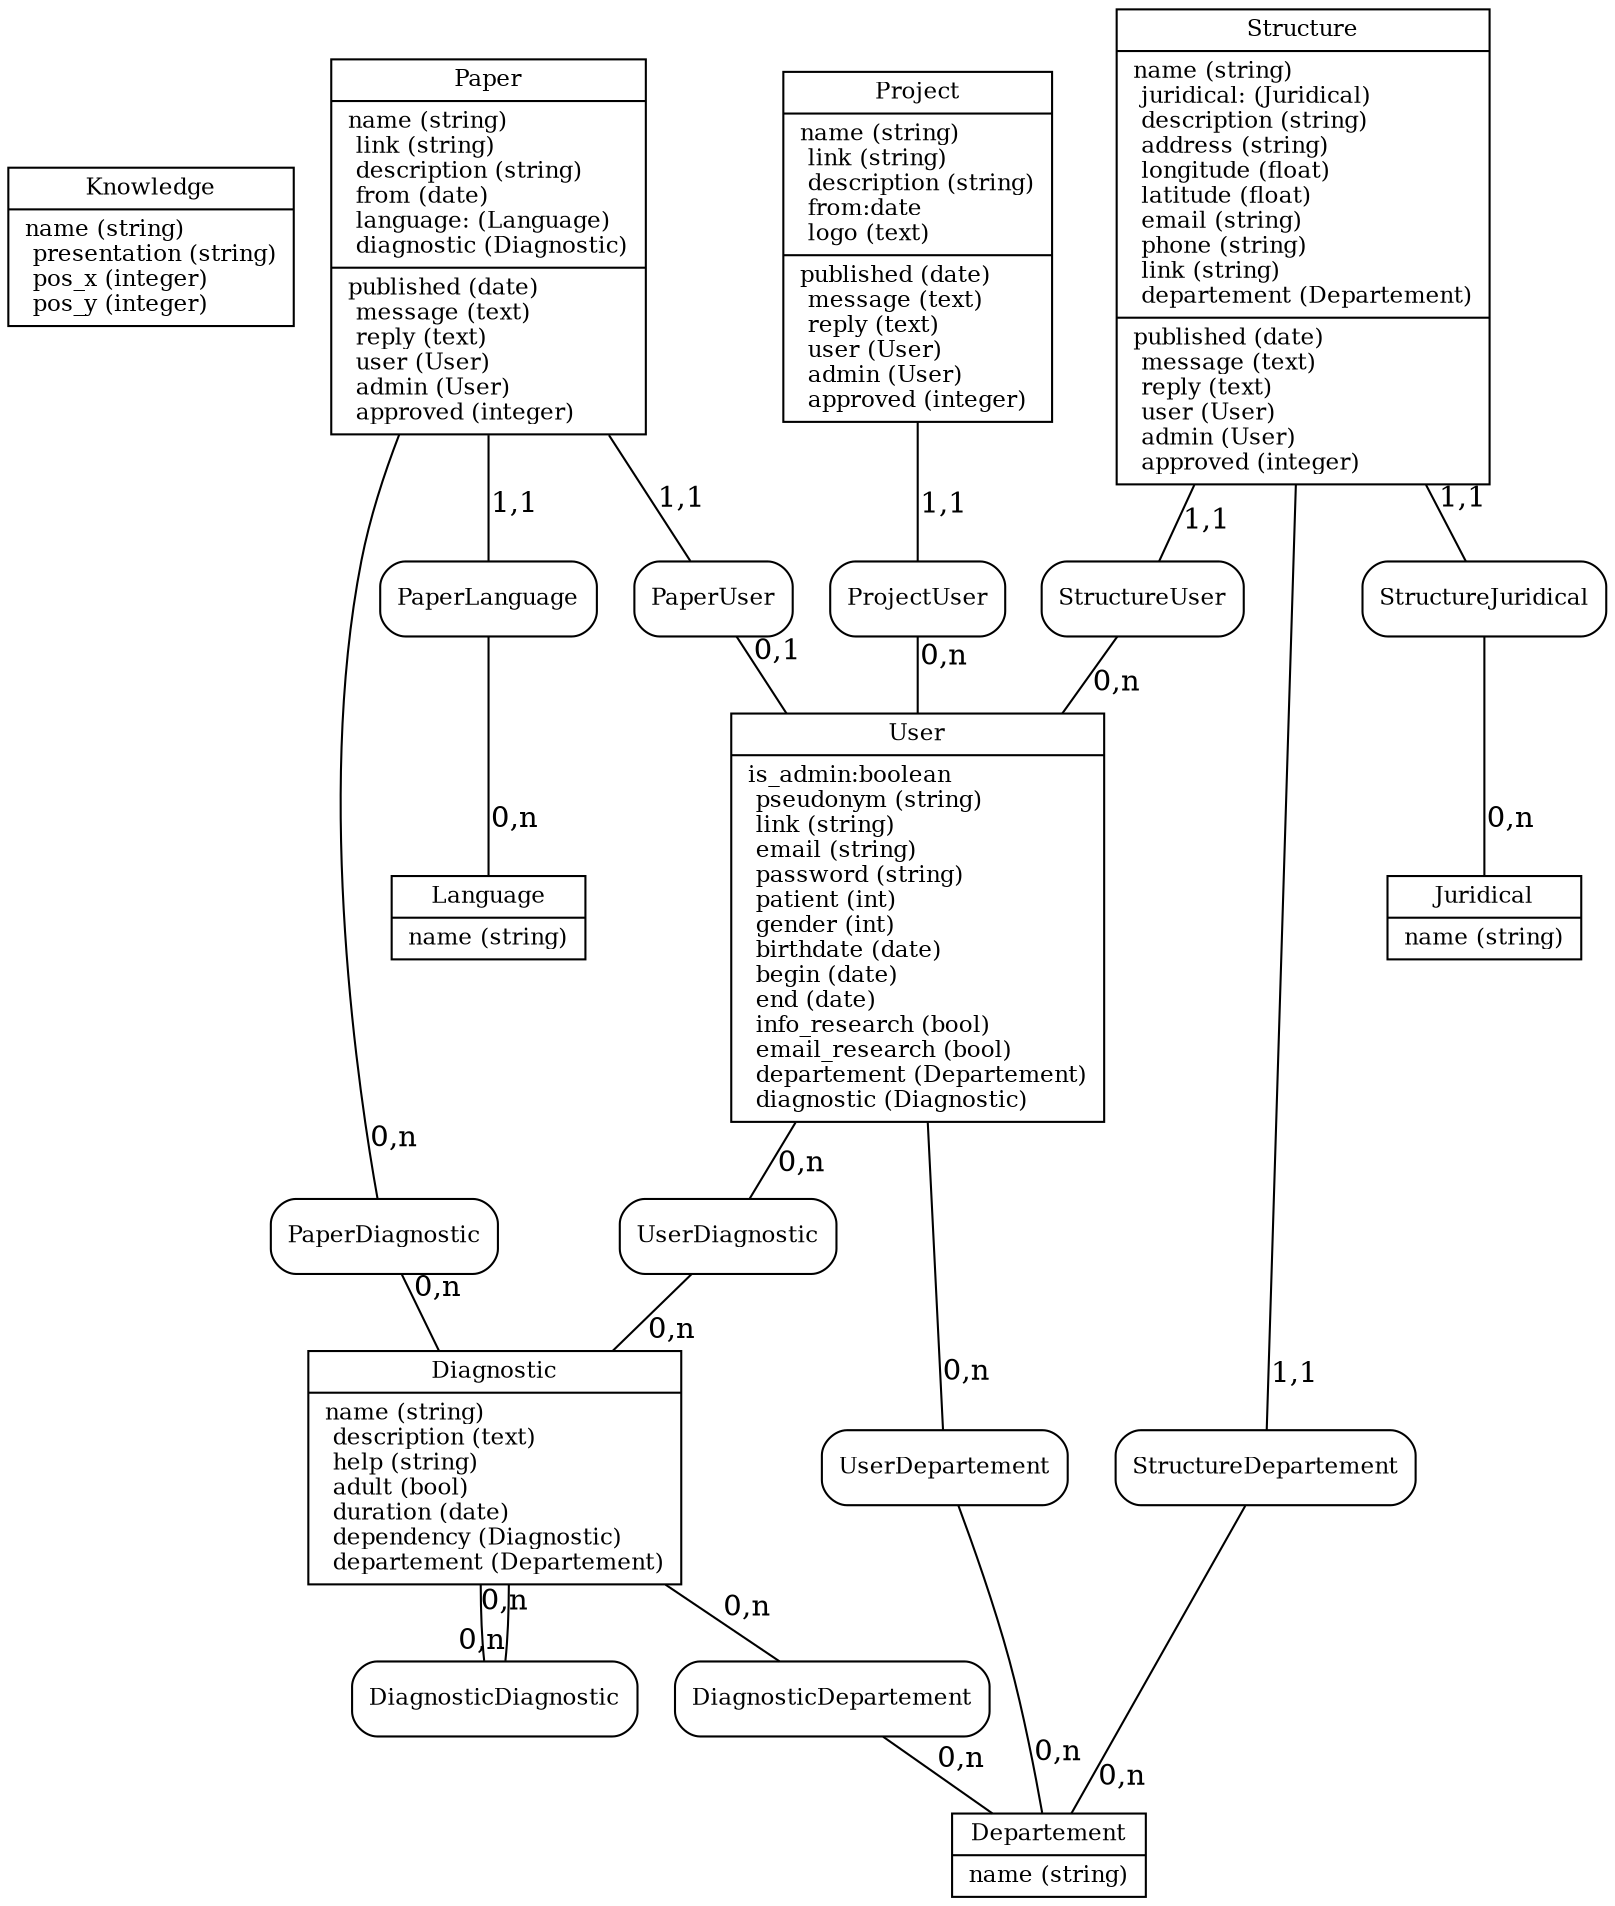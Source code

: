 graph siteRef {
  //! `dot -Tpng > mcd.png mcd.dot`

 splines=true;
 node [fontsize = 11];

 /// Knowledge

 nodeTableKnowledge [label = "{
  Knowledge
   |
   name (string)\l
   presentation (string)\l
   pos_x (integer)\l
   pos_y (integer)\l
 }", shape=record]

 /// Table

 nodeTablePaper [label = "{
  Paper
   |
   name (string)\l
   link (string)\l
   description (string)\l
   from (date)\l
   language: (Language)\l
   diagnostic (Diagnostic)\l
   |
   published (date)\l
   message (text)\l
   reply (text)\l
   user (User)\l
   admin (User)\l
   approved (integer)\l
 }", shape=record];

 nodeTableStructure [label = "{
  Structure
   |
   name (string)\l
   juridical: (Juridical)\l
   description (string)\l
   address (string)\l
   longitude (float)\l
   latitude (float)\l
   email (string)\l
   phone (string)\l
   link (string)\l
   departement (Departement)\l
   |
   published (date)\l
   message (text)\l
   reply (text)\l
   user (User)\l
   admin (User)\l
   approved (integer)\l
 }", shape=record];

 nodeTableJuridical [label = "{
  Juridical
   |
   name (string)\l
 }", shape=record];

 nodeTableDepartement [label = "{
  Departement
   |
   name (string)\l
 }", shape=record];

 nodeTableProject [label = "{
  Project
   |
   name (string)\l
   link (string)\l
   description (string)\l
   from:date\l
   logo (text)\l
   |
   published (date)\l
   message (text)\l
   reply (text)\l
   user (User)\l
   admin (User)\l
   approved (integer)\l
 }", shape=record];

 nodeTableDiagnostic [label = "{
  Diagnostic
   |
   name (string)\l
   description (text)\l
   help (string)\l
   adult (bool)\l
   duration (date)\l
   dependency (Diagnostic)\l
   departement (Departement)\l
 }", shape=record];

 nodeTableUser [label = "{
  User
   |
   is_admin:boolean\l
   pseudonym (string)\l
   link (string)\l
   email (string)\l
   password (string)\l
   patient (int)\l
   gender (int)\l
   birthdate (date)\l
   begin (date)\l
   end (date)\l
   info_research (bool)\l
   email_research (bool)\l
   departement (Departement)\l
   diagnostic (Diagnostic)\l
 }", shape=record];

 nodeTableLanguage [label = "{
  Language
   |
   name (string)\l
 }", shape=record];

 /// Relation

 nodeRelationPaperDiagnostic [label = "{PaperDiagnostic}", shape = Mrecord];
 nodeRelationStructureJuridical [label = "{StructureJuridical}", shape = Mrecord];
 nodeRelationStructureDepartement [label = "{StructureDepartement}", shape = Mrecord];
 nodeRelationDiagnosticDiagnostic [label = "{DiagnosticDiagnostic}", shape = Mrecord];
 nodeRelationDiagnosticDepartement [label = "{DiagnosticDepartement}", shape = Mrecord];
 nodeRelationUserDepartement [label = "{UserDepartement}", shape = Mrecord];
 nodeRelationUserDiagnostic [label = "{UserDiagnostic}", shape = Mrecord];
 nodeRelationPaperLanguage [label = "{PaperLanguage}", shape = Mrecord];
 nodeRelationStructureUser [label = "{StructureUser}", shape = Mrecord];
 nodeRelationPaperUser [label = "{PaperUser}", shape = Mrecord];
 nodeRelationProjectUser [label = "{ProjectUser}", shape = Mrecord];

 /// Cardinality

 nodeTablePaper -- nodeRelationPaperDiagnostic [headlabel = "0,n", labeldistance = 3];
 nodeRelationPaperDiagnostic -- nodeTableDiagnostic [headlabel = "0,n", labeldistance = 3];
 nodeTablePaper -- nodeRelationPaperLanguage [headlabel = "1,1", labeldistance = 3];
 nodeRelationPaperLanguage -- nodeTableLanguage [headlabel = "0,n", labeldistance = 3]
 nodeTableStructure -- nodeRelationStructureJuridical [headlabel = "1,1", labeldistance = 3];
 nodeRelationStructureJuridical -- nodeTableJuridical [headlabel = "0,n", labeldistance = 3];
 nodeTableStructure -- nodeRelationStructureDepartement [headlabel = "1,1", labeldistance = 3];
 nodeRelationStructureDepartement -- nodeTableDepartement [headlabel = "0,n", labeldistance = 3];
 nodeTableDiagnostic -- nodeRelationDiagnosticDiagnostic [headlabel = "0,n", labeldistance = 3];
 nodeRelationDiagnosticDiagnostic -- nodeTableDiagnostic [headlabel = "0,n", labeldistance = 3];
 nodeTableDiagnostic -- nodeRelationDiagnosticDepartement [headlabel = "0,n", labeldistance = 3];
 nodeRelationDiagnosticDepartement -- nodeTableDepartement [headlabel = "0,n", labeldistance = 3];
 nodeTableUser -- nodeRelationUserDepartement [headlabel = "0,n", labeldistance = 3];
 nodeRelationUserDepartement -- nodeTableDepartement [headlabel = "0,n", labeldistance = 3];
 nodeTableUser -- nodeRelationUserDiagnostic [headlabel = "0,n", labeldistance = 3];
 nodeRelationUserDiagnostic -- nodeTableDiagnostic [headlabel = "0,n", labeldistance = 3];
 nodeTablePaper -- nodeRelationPaperUser [headlabel = "1,1", labeldistance = 3];
 nodeRelationPaperUser -- nodeTableUser [headlabel = "0,1", labeldistance = 3];
 nodeTableStructure -- nodeRelationStructureUser [headlabel = "1,1", labeldistance = 3];
 nodeRelationStructureUser -- nodeTableUser [headlabel = "0,n", labeldistance = 3];
 nodeTableProject -- nodeRelationProjectUser [headlabel = "1,1", labeldistance = 3];
 nodeRelationProjectUser -- nodeTableUser [headlabel = "0,n", labeldistance = 3];

}
